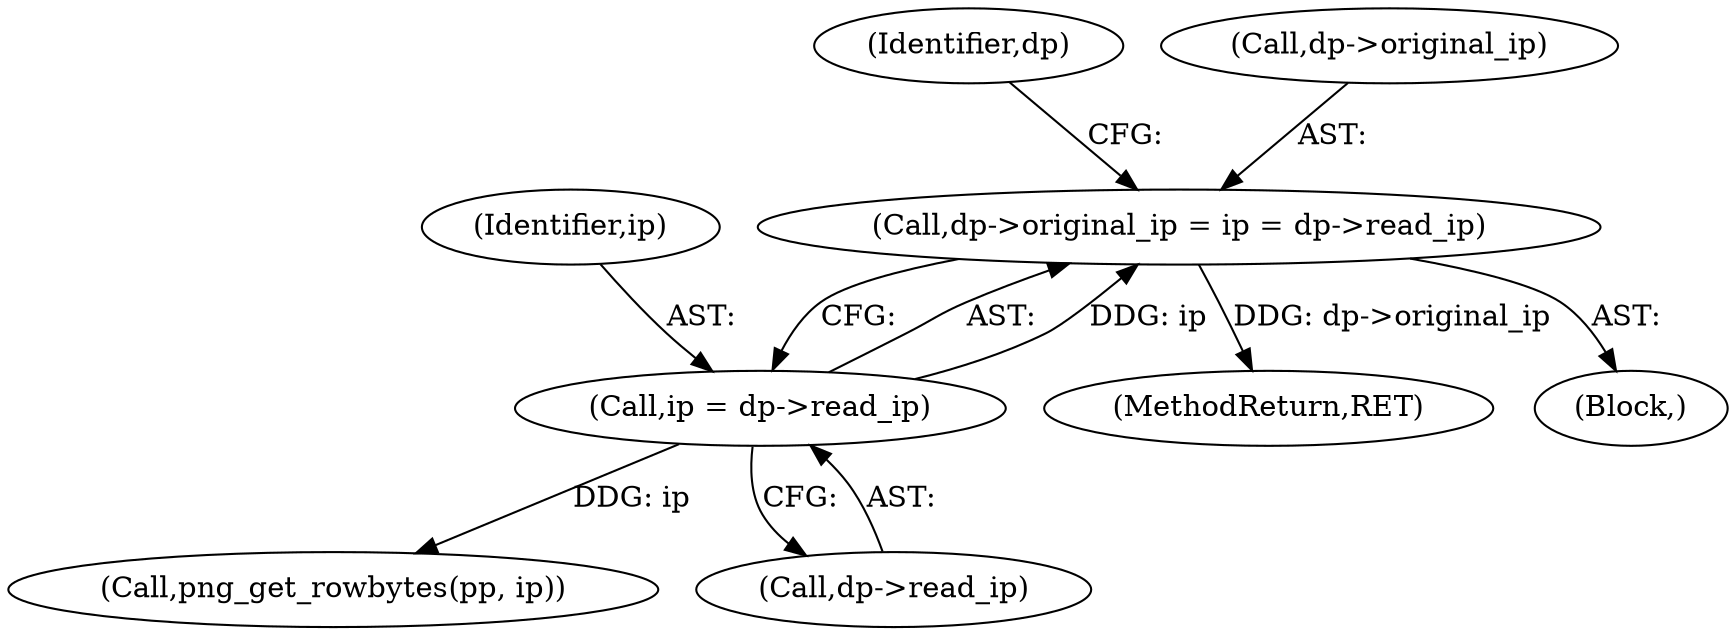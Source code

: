 digraph "0_Android_9d4853418ab2f754c2b63e091c29c5529b8b86ca_25@API" {
"1000137" [label="(Call,dp->original_ip = ip = dp->read_ip)"];
"1000141" [label="(Call,ip = dp->read_ip)"];
"1000155" [label="(Call,png_get_rowbytes(pp, ip))"];
"1000141" [label="(Call,ip = dp->read_ip)"];
"1000142" [label="(Identifier,ip)"];
"1000148" [label="(Identifier,dp)"];
"1000138" [label="(Call,dp->original_ip)"];
"1000388" [label="(MethodReturn,RET)"];
"1000143" [label="(Call,dp->read_ip)"];
"1000136" [label="(Block,)"];
"1000137" [label="(Call,dp->original_ip = ip = dp->read_ip)"];
"1000137" -> "1000136"  [label="AST: "];
"1000137" -> "1000141"  [label="CFG: "];
"1000138" -> "1000137"  [label="AST: "];
"1000141" -> "1000137"  [label="AST: "];
"1000148" -> "1000137"  [label="CFG: "];
"1000137" -> "1000388"  [label="DDG: dp->original_ip"];
"1000141" -> "1000137"  [label="DDG: ip"];
"1000141" -> "1000143"  [label="CFG: "];
"1000142" -> "1000141"  [label="AST: "];
"1000143" -> "1000141"  [label="AST: "];
"1000141" -> "1000155"  [label="DDG: ip"];
}
